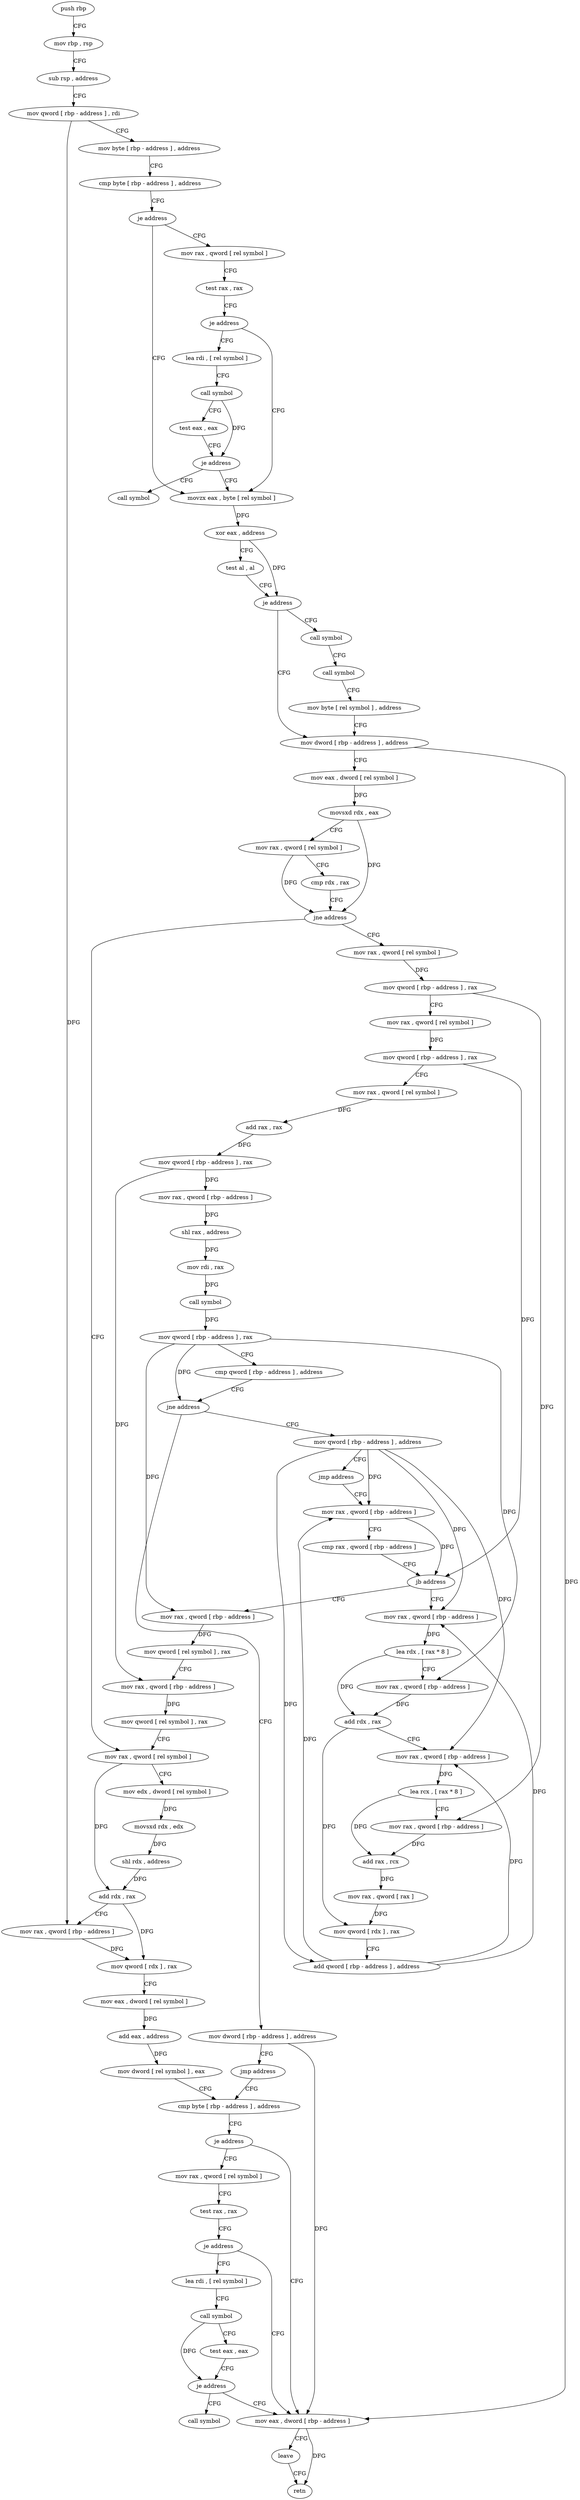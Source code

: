digraph "func" {
"211208" [label = "push rbp" ]
"211209" [label = "mov rbp , rsp" ]
"211212" [label = "sub rsp , address" ]
"211216" [label = "mov qword [ rbp - address ] , rdi" ]
"211220" [label = "mov byte [ rbp - address ] , address" ]
"211224" [label = "cmp byte [ rbp - address ] , address" ]
"211228" [label = "je address" ]
"211263" [label = "movzx eax , byte [ rel symbol ]" ]
"211230" [label = "mov rax , qword [ rel symbol ]" ]
"211270" [label = "xor eax , address" ]
"211273" [label = "test al , al" ]
"211275" [label = "je address" ]
"211294" [label = "mov dword [ rbp - address ] , address" ]
"211277" [label = "call symbol" ]
"211237" [label = "test rax , rax" ]
"211240" [label = "je address" ]
"211242" [label = "lea rdi , [ rel symbol ]" ]
"211301" [label = "mov eax , dword [ rel symbol ]" ]
"211307" [label = "movsxd rdx , eax" ]
"211310" [label = "mov rax , qword [ rel symbol ]" ]
"211317" [label = "cmp rdx , rax" ]
"211320" [label = "jne address" ]
"211492" [label = "mov rax , qword [ rel symbol ]" ]
"211326" [label = "mov rax , qword [ rel symbol ]" ]
"211282" [label = "call symbol" ]
"211287" [label = "mov byte [ rel symbol ] , address" ]
"211249" [label = "call symbol" ]
"211254" [label = "test eax , eax" ]
"211256" [label = "je address" ]
"211258" [label = "call symbol" ]
"211499" [label = "mov edx , dword [ rel symbol ]" ]
"211505" [label = "movsxd rdx , edx" ]
"211508" [label = "shl rdx , address" ]
"211512" [label = "add rdx , rax" ]
"211515" [label = "mov rax , qword [ rbp - address ]" ]
"211519" [label = "mov qword [ rdx ] , rax" ]
"211522" [label = "mov eax , dword [ rel symbol ]" ]
"211528" [label = "add eax , address" ]
"211531" [label = "mov dword [ rel symbol ] , eax" ]
"211537" [label = "cmp byte [ rbp - address ] , address" ]
"211333" [label = "mov qword [ rbp - address ] , rax" ]
"211337" [label = "mov rax , qword [ rel symbol ]" ]
"211344" [label = "mov qword [ rbp - address ] , rax" ]
"211348" [label = "mov rax , qword [ rel symbol ]" ]
"211355" [label = "add rax , rax" ]
"211358" [label = "mov qword [ rbp - address ] , rax" ]
"211362" [label = "mov rax , qword [ rbp - address ]" ]
"211366" [label = "shl rax , address" ]
"211370" [label = "mov rdi , rax" ]
"211373" [label = "call symbol" ]
"211378" [label = "mov qword [ rbp - address ] , rax" ]
"211382" [label = "cmp qword [ rbp - address ] , address" ]
"211387" [label = "jne address" ]
"211401" [label = "mov qword [ rbp - address ] , address" ]
"211389" [label = "mov dword [ rbp - address ] , address" ]
"211576" [label = "mov eax , dword [ rbp - address ]" ]
"211579" [label = "leave" ]
"211580" [label = "retn" ]
"211543" [label = "mov rax , qword [ rel symbol ]" ]
"211550" [label = "test rax , rax" ]
"211553" [label = "je address" ]
"211555" [label = "lea rdi , [ rel symbol ]" ]
"211409" [label = "jmp address" ]
"211460" [label = "mov rax , qword [ rbp - address ]" ]
"211396" [label = "jmp address" ]
"211562" [label = "call symbol" ]
"211567" [label = "test eax , eax" ]
"211569" [label = "je address" ]
"211571" [label = "call symbol" ]
"211464" [label = "cmp rax , qword [ rbp - address ]" ]
"211468" [label = "jb address" ]
"211411" [label = "mov rax , qword [ rbp - address ]" ]
"211470" [label = "mov rax , qword [ rbp - address ]" ]
"211541" [label = "je address" ]
"211415" [label = "lea rdx , [ rax * 8 ]" ]
"211423" [label = "mov rax , qword [ rbp - address ]" ]
"211427" [label = "add rdx , rax" ]
"211430" [label = "mov rax , qword [ rbp - address ]" ]
"211434" [label = "lea rcx , [ rax * 8 ]" ]
"211442" [label = "mov rax , qword [ rbp - address ]" ]
"211446" [label = "add rax , rcx" ]
"211449" [label = "mov rax , qword [ rax ]" ]
"211452" [label = "mov qword [ rdx ] , rax" ]
"211455" [label = "add qword [ rbp - address ] , address" ]
"211474" [label = "mov qword [ rel symbol ] , rax" ]
"211481" [label = "mov rax , qword [ rbp - address ]" ]
"211485" [label = "mov qword [ rel symbol ] , rax" ]
"211208" -> "211209" [ label = "CFG" ]
"211209" -> "211212" [ label = "CFG" ]
"211212" -> "211216" [ label = "CFG" ]
"211216" -> "211220" [ label = "CFG" ]
"211216" -> "211515" [ label = "DFG" ]
"211220" -> "211224" [ label = "CFG" ]
"211224" -> "211228" [ label = "CFG" ]
"211228" -> "211263" [ label = "CFG" ]
"211228" -> "211230" [ label = "CFG" ]
"211263" -> "211270" [ label = "DFG" ]
"211230" -> "211237" [ label = "CFG" ]
"211270" -> "211273" [ label = "CFG" ]
"211270" -> "211275" [ label = "DFG" ]
"211273" -> "211275" [ label = "CFG" ]
"211275" -> "211294" [ label = "CFG" ]
"211275" -> "211277" [ label = "CFG" ]
"211294" -> "211301" [ label = "CFG" ]
"211294" -> "211576" [ label = "DFG" ]
"211277" -> "211282" [ label = "CFG" ]
"211237" -> "211240" [ label = "CFG" ]
"211240" -> "211263" [ label = "CFG" ]
"211240" -> "211242" [ label = "CFG" ]
"211242" -> "211249" [ label = "CFG" ]
"211301" -> "211307" [ label = "DFG" ]
"211307" -> "211310" [ label = "CFG" ]
"211307" -> "211320" [ label = "DFG" ]
"211310" -> "211317" [ label = "CFG" ]
"211310" -> "211320" [ label = "DFG" ]
"211317" -> "211320" [ label = "CFG" ]
"211320" -> "211492" [ label = "CFG" ]
"211320" -> "211326" [ label = "CFG" ]
"211492" -> "211499" [ label = "CFG" ]
"211492" -> "211512" [ label = "DFG" ]
"211326" -> "211333" [ label = "DFG" ]
"211282" -> "211287" [ label = "CFG" ]
"211287" -> "211294" [ label = "CFG" ]
"211249" -> "211254" [ label = "CFG" ]
"211249" -> "211256" [ label = "DFG" ]
"211254" -> "211256" [ label = "CFG" ]
"211256" -> "211263" [ label = "CFG" ]
"211256" -> "211258" [ label = "CFG" ]
"211499" -> "211505" [ label = "DFG" ]
"211505" -> "211508" [ label = "DFG" ]
"211508" -> "211512" [ label = "DFG" ]
"211512" -> "211515" [ label = "CFG" ]
"211512" -> "211519" [ label = "DFG" ]
"211515" -> "211519" [ label = "DFG" ]
"211519" -> "211522" [ label = "CFG" ]
"211522" -> "211528" [ label = "DFG" ]
"211528" -> "211531" [ label = "DFG" ]
"211531" -> "211537" [ label = "CFG" ]
"211537" -> "211541" [ label = "CFG" ]
"211333" -> "211337" [ label = "CFG" ]
"211333" -> "211442" [ label = "DFG" ]
"211337" -> "211344" [ label = "DFG" ]
"211344" -> "211348" [ label = "CFG" ]
"211344" -> "211468" [ label = "DFG" ]
"211348" -> "211355" [ label = "DFG" ]
"211355" -> "211358" [ label = "DFG" ]
"211358" -> "211362" [ label = "DFG" ]
"211358" -> "211481" [ label = "DFG" ]
"211362" -> "211366" [ label = "DFG" ]
"211366" -> "211370" [ label = "DFG" ]
"211370" -> "211373" [ label = "DFG" ]
"211373" -> "211378" [ label = "DFG" ]
"211378" -> "211382" [ label = "CFG" ]
"211378" -> "211387" [ label = "DFG" ]
"211378" -> "211423" [ label = "DFG" ]
"211378" -> "211470" [ label = "DFG" ]
"211382" -> "211387" [ label = "CFG" ]
"211387" -> "211401" [ label = "CFG" ]
"211387" -> "211389" [ label = "CFG" ]
"211401" -> "211409" [ label = "CFG" ]
"211401" -> "211460" [ label = "DFG" ]
"211401" -> "211411" [ label = "DFG" ]
"211401" -> "211430" [ label = "DFG" ]
"211401" -> "211455" [ label = "DFG" ]
"211389" -> "211396" [ label = "CFG" ]
"211389" -> "211576" [ label = "DFG" ]
"211576" -> "211579" [ label = "CFG" ]
"211576" -> "211580" [ label = "DFG" ]
"211579" -> "211580" [ label = "CFG" ]
"211543" -> "211550" [ label = "CFG" ]
"211550" -> "211553" [ label = "CFG" ]
"211553" -> "211576" [ label = "CFG" ]
"211553" -> "211555" [ label = "CFG" ]
"211555" -> "211562" [ label = "CFG" ]
"211409" -> "211460" [ label = "CFG" ]
"211460" -> "211464" [ label = "CFG" ]
"211460" -> "211468" [ label = "DFG" ]
"211396" -> "211537" [ label = "CFG" ]
"211562" -> "211567" [ label = "CFG" ]
"211562" -> "211569" [ label = "DFG" ]
"211567" -> "211569" [ label = "CFG" ]
"211569" -> "211576" [ label = "CFG" ]
"211569" -> "211571" [ label = "CFG" ]
"211464" -> "211468" [ label = "CFG" ]
"211468" -> "211411" [ label = "CFG" ]
"211468" -> "211470" [ label = "CFG" ]
"211411" -> "211415" [ label = "DFG" ]
"211470" -> "211474" [ label = "DFG" ]
"211541" -> "211576" [ label = "CFG" ]
"211541" -> "211543" [ label = "CFG" ]
"211415" -> "211423" [ label = "CFG" ]
"211415" -> "211427" [ label = "DFG" ]
"211423" -> "211427" [ label = "DFG" ]
"211427" -> "211430" [ label = "CFG" ]
"211427" -> "211452" [ label = "DFG" ]
"211430" -> "211434" [ label = "DFG" ]
"211434" -> "211442" [ label = "CFG" ]
"211434" -> "211446" [ label = "DFG" ]
"211442" -> "211446" [ label = "DFG" ]
"211446" -> "211449" [ label = "DFG" ]
"211449" -> "211452" [ label = "DFG" ]
"211452" -> "211455" [ label = "CFG" ]
"211455" -> "211460" [ label = "DFG" ]
"211455" -> "211411" [ label = "DFG" ]
"211455" -> "211430" [ label = "DFG" ]
"211474" -> "211481" [ label = "CFG" ]
"211481" -> "211485" [ label = "DFG" ]
"211485" -> "211492" [ label = "CFG" ]
}

